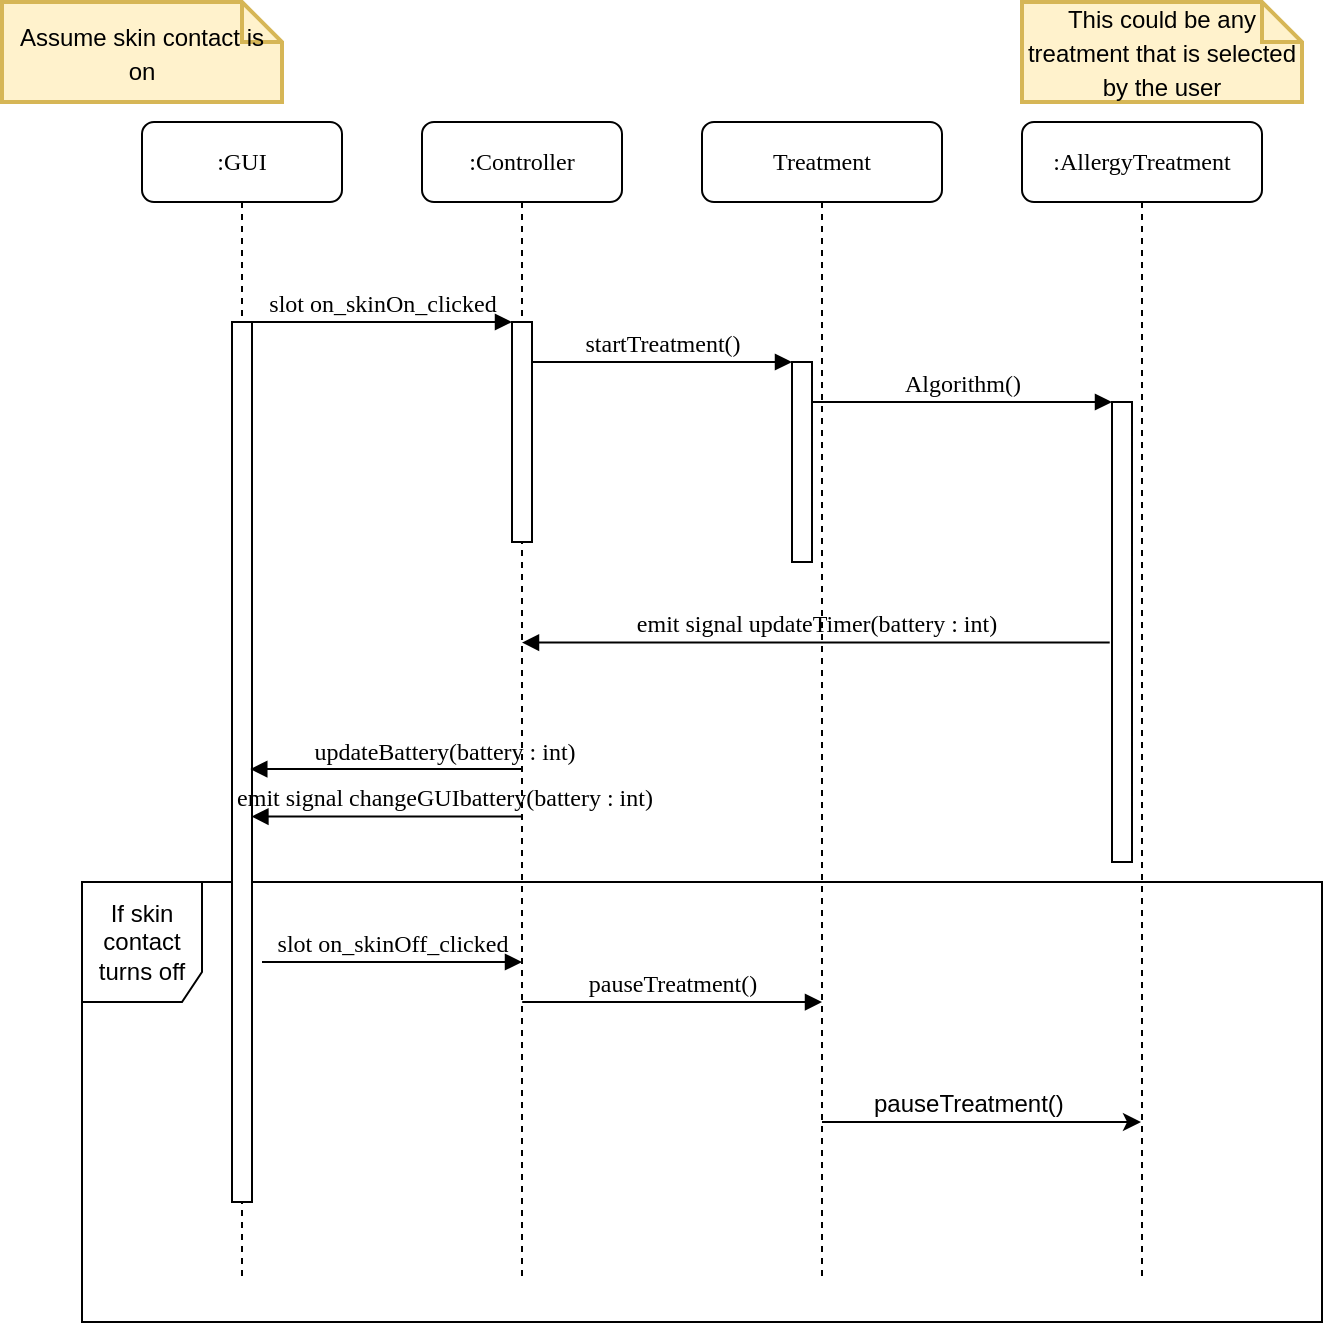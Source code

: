 <mxfile version="14.5.3" type="google"><diagram name="Page-1" id="13e1069c-82ec-6db2-03f1-153e76fe0fe0"><mxGraphModel dx="1326" dy="806" grid="1" gridSize="10" guides="1" tooltips="1" connect="1" arrows="1" fold="1" page="1" pageScale="1" pageWidth="1100" pageHeight="850" background="#ffffff" math="0" shadow="0"><root><mxCell id="0"/><mxCell id="1" parent="0"/><mxCell id="v-H9KGaDQtlsKBvaAP7M-6" value="If skin contact turns off" style="shape=umlFrame;whiteSpace=wrap;html=1;width=60;height=60;" parent="1" vertex="1"><mxGeometry x="70" y="460" width="620" height="220" as="geometry"/></mxCell><mxCell id="7baba1c4bc27f4b0-2" value=":Controller" style="shape=umlLifeline;perimeter=lifelinePerimeter;whiteSpace=wrap;html=1;container=1;collapsible=0;recursiveResize=0;outlineConnect=0;rounded=1;shadow=0;comic=0;labelBackgroundColor=none;strokeWidth=1;fontFamily=Verdana;fontSize=12;align=center;" parent="1" vertex="1"><mxGeometry x="240" y="80" width="100" height="580" as="geometry"/></mxCell><mxCell id="7baba1c4bc27f4b0-10" value="" style="html=1;points=[];perimeter=orthogonalPerimeter;rounded=0;shadow=0;comic=0;labelBackgroundColor=none;strokeWidth=1;fontFamily=Verdana;fontSize=12;align=center;" parent="7baba1c4bc27f4b0-2" vertex="1"><mxGeometry x="45" y="100" width="10" height="110" as="geometry"/></mxCell><mxCell id="7baba1c4bc27f4b0-3" value="Treatment" style="shape=umlLifeline;perimeter=lifelinePerimeter;whiteSpace=wrap;html=1;container=1;collapsible=0;recursiveResize=0;outlineConnect=0;rounded=1;shadow=0;comic=0;labelBackgroundColor=none;strokeWidth=1;fontFamily=Verdana;fontSize=12;align=center;" parent="1" vertex="1"><mxGeometry x="380" y="80" width="120" height="580" as="geometry"/></mxCell><mxCell id="7baba1c4bc27f4b0-13" value="" style="html=1;points=[];perimeter=orthogonalPerimeter;rounded=0;shadow=0;comic=0;labelBackgroundColor=none;strokeWidth=1;fontFamily=Verdana;fontSize=12;align=center;" parent="7baba1c4bc27f4b0-3" vertex="1"><mxGeometry x="45" y="120" width="10" height="100" as="geometry"/></mxCell><mxCell id="v-H9KGaDQtlsKBvaAP7M-23" value="" style="endArrow=classic;html=1;strokeColor=#000000;" parent="7baba1c4bc27f4b0-3" target="7baba1c4bc27f4b0-4" edge="1"><mxGeometry width="50" height="50" relative="1" as="geometry"><mxPoint x="60" y="500" as="sourcePoint"/><mxPoint x="110" y="450" as="targetPoint"/></mxGeometry></mxCell><mxCell id="7baba1c4bc27f4b0-4" value=":AllergyTreatment" style="shape=umlLifeline;perimeter=lifelinePerimeter;whiteSpace=wrap;html=1;container=1;collapsible=0;recursiveResize=0;outlineConnect=0;rounded=1;shadow=0;comic=0;labelBackgroundColor=none;strokeWidth=1;fontFamily=Verdana;fontSize=12;align=center;" parent="1" vertex="1"><mxGeometry x="540" y="80" width="120" height="580" as="geometry"/></mxCell><mxCell id="v-H9KGaDQtlsKBvaAP7M-4" value="" style="html=1;points=[];perimeter=orthogonalPerimeter;rounded=0;shadow=0;comic=0;labelBackgroundColor=none;strokeWidth=1;fontFamily=Verdana;fontSize=12;align=center;" parent="7baba1c4bc27f4b0-4" vertex="1"><mxGeometry x="45" y="140" width="10" height="230" as="geometry"/></mxCell><mxCell id="7baba1c4bc27f4b0-8" value=":GUI" style="shape=umlLifeline;perimeter=lifelinePerimeter;whiteSpace=wrap;html=1;container=1;collapsible=0;recursiveResize=0;outlineConnect=0;rounded=1;shadow=0;comic=0;labelBackgroundColor=none;strokeWidth=1;fontFamily=Verdana;fontSize=12;align=center;" parent="1" vertex="1"><mxGeometry x="100" y="80" width="100" height="580" as="geometry"/></mxCell><mxCell id="7baba1c4bc27f4b0-9" value="" style="html=1;points=[];perimeter=orthogonalPerimeter;rounded=0;shadow=0;comic=0;labelBackgroundColor=none;strokeWidth=1;fontFamily=Verdana;fontSize=12;align=center;" parent="7baba1c4bc27f4b0-8" vertex="1"><mxGeometry x="45" y="100" width="10" height="440" as="geometry"/></mxCell><mxCell id="7baba1c4bc27f4b0-17" value="Algorithm()" style="html=1;verticalAlign=bottom;endArrow=block;labelBackgroundColor=none;fontFamily=Verdana;fontSize=12;edgeStyle=elbowEdgeStyle;elbow=vertical;" parent="1" source="7baba1c4bc27f4b0-13" edge="1"><mxGeometry relative="1" as="geometry"><mxPoint x="510" y="220" as="sourcePoint"/><Array as="points"><mxPoint x="460" y="220"/></Array><mxPoint x="585" y="220" as="targetPoint"/></mxGeometry></mxCell><mxCell id="7baba1c4bc27f4b0-11" value="slot on_skinOn_clicked" style="html=1;verticalAlign=bottom;endArrow=block;entryX=0;entryY=0;labelBackgroundColor=none;fontFamily=Verdana;fontSize=12;edgeStyle=elbowEdgeStyle;elbow=vertical;" parent="1" source="7baba1c4bc27f4b0-9" target="7baba1c4bc27f4b0-10" edge="1"><mxGeometry relative="1" as="geometry"><mxPoint x="220" y="190" as="sourcePoint"/></mxGeometry></mxCell><mxCell id="7baba1c4bc27f4b0-14" value="startTreatment()" style="html=1;verticalAlign=bottom;endArrow=block;entryX=0;entryY=0;labelBackgroundColor=none;fontFamily=Verdana;fontSize=12;edgeStyle=elbowEdgeStyle;elbow=vertical;" parent="1" source="7baba1c4bc27f4b0-10" target="7baba1c4bc27f4b0-13" edge="1"><mxGeometry relative="1" as="geometry"><mxPoint x="370" y="200" as="sourcePoint"/></mxGeometry></mxCell><mxCell id="v-H9KGaDQtlsKBvaAP7M-3" value="&lt;span style=&quot;color: rgb(0 , 0 , 0) ; font-size: 12px&quot;&gt;This could be any treatment that is selected by the user&lt;/span&gt;" style="shape=note;strokeWidth=2;fontSize=14;size=20;whiteSpace=wrap;html=1;fillColor=#fff2cc;strokeColor=#d6b656;fontColor=#666600;" parent="1" vertex="1"><mxGeometry x="540" y="20" width="140" height="50" as="geometry"/></mxCell><mxCell id="v-H9KGaDQtlsKBvaAP7M-7" value="slot on_skinOff_clicked" style="html=1;verticalAlign=bottom;endArrow=block;entryX=0;entryY=0;labelBackgroundColor=none;fontFamily=Verdana;fontSize=12;edgeStyle=elbowEdgeStyle;elbow=vertical;" parent="1" edge="1"><mxGeometry relative="1" as="geometry"><mxPoint x="160" y="500" as="sourcePoint"/><mxPoint x="290" y="500.0" as="targetPoint"/></mxGeometry></mxCell><mxCell id="v-H9KGaDQtlsKBvaAP7M-13" value="emit signal updateTimer(battery : int)" style="html=1;verticalAlign=bottom;endArrow=block;labelBackgroundColor=none;fontFamily=Verdana;fontSize=12;sketch=0;exitX=-0.114;exitY=0.523;exitDx=0;exitDy=0;exitPerimeter=0;" parent="1" source="v-H9KGaDQtlsKBvaAP7M-4" target="7baba1c4bc27f4b0-2" edge="1"><mxGeometry relative="1" as="geometry"><mxPoint x="583" y="369.41" as="sourcePoint"/><mxPoint x="290" y="369" as="targetPoint"/></mxGeometry></mxCell><mxCell id="v-H9KGaDQtlsKBvaAP7M-14" value="updateBattery(battery : int)" style="html=1;verticalAlign=bottom;endArrow=block;labelBackgroundColor=none;fontFamily=Verdana;fontSize=12;sketch=0;entryX=0.914;entryY=0.508;entryDx=0;entryDy=0;entryPerimeter=0;" parent="1" source="7baba1c4bc27f4b0-2" target="7baba1c4bc27f4b0-9" edge="1"><mxGeometry x="-0.429" relative="1" as="geometry"><mxPoint x="300" y="400" as="sourcePoint"/><mxPoint x="160" y="400" as="targetPoint"/><mxPoint as="offset"/></mxGeometry></mxCell><mxCell id="v-H9KGaDQtlsKBvaAP7M-15" value="emit signal changeGUIbattery(battery : int)" style="html=1;verticalAlign=bottom;endArrow=block;labelBackgroundColor=none;fontFamily=Verdana;fontSize=12;sketch=0;entryX=0.971;entryY=0.562;entryDx=0;entryDy=0;entryPerimeter=0;" parent="1" source="7baba1c4bc27f4b0-2" target="7baba1c4bc27f4b0-9" edge="1"><mxGeometry x="-0.429" relative="1" as="geometry"><mxPoint x="285.36" y="425.0" as="sourcePoint"/><mxPoint x="150" y="425.0" as="targetPoint"/><mxPoint as="offset"/></mxGeometry></mxCell><mxCell id="v-H9KGaDQtlsKBvaAP7M-18" value="pauseTreatment()" style="html=1;verticalAlign=bottom;endArrow=block;entryX=0;entryY=0;labelBackgroundColor=none;fontFamily=Verdana;fontSize=12;edgeStyle=elbowEdgeStyle;elbow=vertical;exitX=0.355;exitY=0.273;exitDx=0;exitDy=0;exitPerimeter=0;" parent="1" source="v-H9KGaDQtlsKBvaAP7M-6" edge="1"><mxGeometry relative="1" as="geometry"><mxPoint x="310" y="520" as="sourcePoint"/><mxPoint x="440" y="520" as="targetPoint"/></mxGeometry></mxCell><mxCell id="v-H9KGaDQtlsKBvaAP7M-24" value="pauseTreatment()" style="text;strokeColor=none;fillColor=none;align=left;verticalAlign=top;spacingLeft=4;spacingRight=4;overflow=hidden;rotatable=0;points=[[0,0.5],[1,0.5]];portConstraint=eastwest;" parent="1" vertex="1"><mxGeometry x="460" y="557" width="120" height="26" as="geometry"/></mxCell><mxCell id="fXUlzzuNSA7CUweFTqLp-1" value="&lt;span style=&quot;color: rgb(0 , 0 , 0) ; font-size: 12px&quot;&gt;Assume skin contact is on&lt;/span&gt;" style="shape=note;strokeWidth=2;fontSize=14;size=20;whiteSpace=wrap;html=1;fillColor=#fff2cc;strokeColor=#d6b656;fontColor=#666600;" vertex="1" parent="1"><mxGeometry x="30" y="20" width="140" height="50" as="geometry"/></mxCell></root></mxGraphModel></diagram></mxfile>